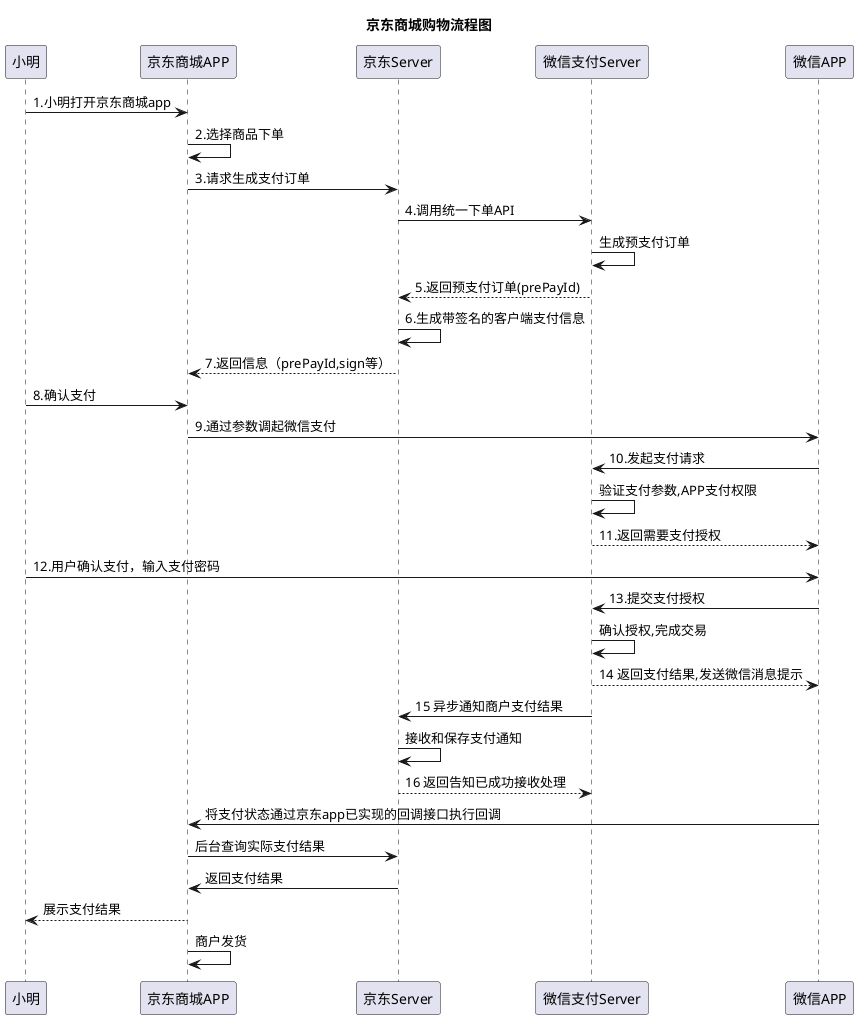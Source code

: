@startuml
  /'
     时序图

     展示小明从在京东app挑选商品到下单到支付完成发货的整个周期时序图
  '/
  /'scale 1024 width'/
  Title 京东商城购物流程图


小明 -> 京东商城APP : 1.小明打开京东商城app

京东商城APP -> 京东商城APP : 2.选择商品下单

京东商城APP -> 京东Server : 3.请求生成支付订单

京东Server -> 微信支付Server: 4.调用统一下单API

微信支付Server -> 微信支付Server: 生成预支付订单

微信支付Server --> 京东Server: 5.返回预支付订单(prePayId)

京东Server -> 京东Server : 6.生成带签名的客户端支付信息

京东Server --> 京东商城APP : 7.返回信息（prePayId,sign等）

小明 -> 京东商城APP: 8.确认支付

京东商城APP -> 微信APP : 9.通过参数调起微信支付

微信APP -> 微信支付Server : 10.发起支付请求

微信支付Server -> 微信支付Server : 验证支付参数,APP支付权限

微信支付Server --> 微信APP : 11.返回需要支付授权

小明 -> 微信APP : 12.用户确认支付，输入支付密码

微信APP -> 微信支付Server :13.提交支付授权

微信支付Server -> 微信支付Server : 确认授权,完成交易

微信支付Server --> 微信APP :14 返回支付结果,发送微信消息提示

微信支付Server -> 京东Server :15 异步通知商户支付结果

京东Server -> 京东Server : 接收和保存支付通知

京东Server --> 微信支付Server : 16 返回告知已成功接收处理

微信APP -> 京东商城APP  : 将支付状态通过京东app已实现的回调接口执行回调

京东商城APP -> 京东Server :后台查询实际支付结果

京东Server -> 京东商城APP : 返回支付结果

京东商城APP --> 小明 : 展示支付结果

京东商城APP ->京东商城APP : 商户发货





@enduml